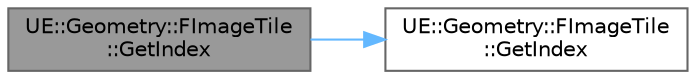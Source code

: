 digraph "UE::Geometry::FImageTile::GetIndex"
{
 // INTERACTIVE_SVG=YES
 // LATEX_PDF_SIZE
  bgcolor="transparent";
  edge [fontname=Helvetica,fontsize=10,labelfontname=Helvetica,labelfontsize=10];
  node [fontname=Helvetica,fontsize=10,shape=box,height=0.2,width=0.4];
  rankdir="LR";
  Node1 [id="Node000001",label="UE::Geometry::FImageTile\l::GetIndex",height=0.2,width=0.4,color="gray40", fillcolor="grey60", style="filled", fontcolor="black",tooltip=" "];
  Node1 -> Node2 [id="edge1_Node000001_Node000002",color="steelblue1",style="solid",tooltip=" "];
  Node2 [id="Node000002",label="UE::Geometry::FImageTile\l::GetIndex",height=0.2,width=0.4,color="grey40", fillcolor="white", style="filled",URL="$d9/dca/classUE_1_1Geometry_1_1FImageTile.html#af3a646443cb7ef7ea462cec4bee4e636",tooltip=" "];
}
